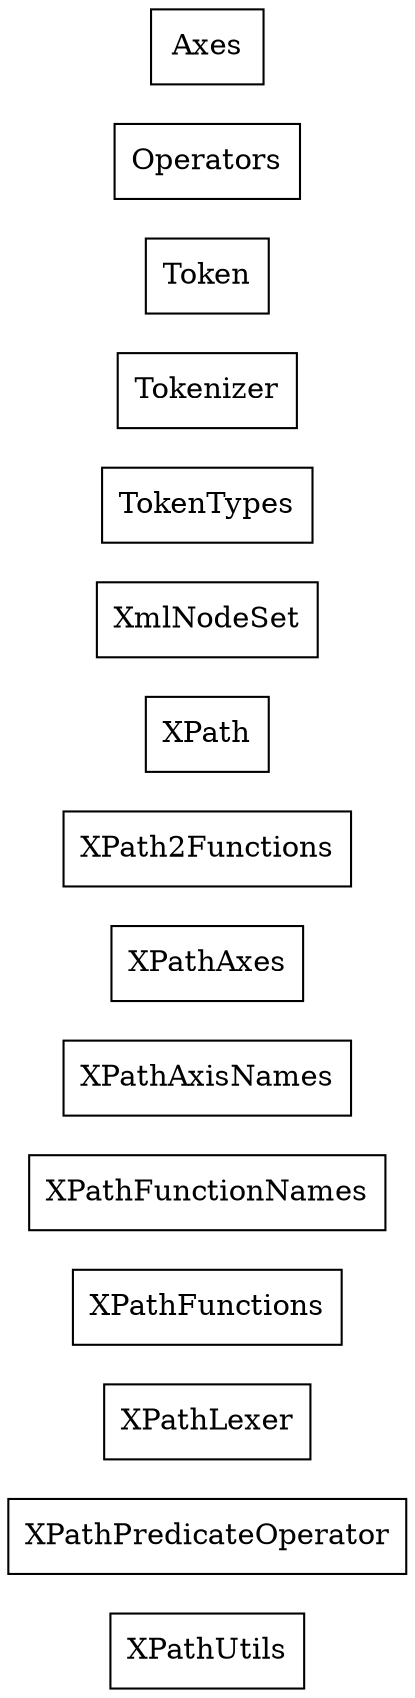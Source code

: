 strict digraph class_diagram {
  rankdir=LR;
  XPathUtils[
    label="XPathUtils",
    URL="XPathUtils.html",
    tooltip="com.xfactorstudio.xml.xpath.XPathUtils",
    shape="record"
  ];
  XPathPredicateOperator[
    label="XPathPredicateOperator",
    URL="XPathPredicateOperator.html",
    tooltip="com.xfactorstudio.xml.xpath.XPathPredicateOperator",
    shape="record"
  ];
  XPathLexer[
    label="XPathLexer",
    URL="XPathLexer.html",
    tooltip="com.xfactorstudio.xml.xpath.XPathLexer",
    shape="record"
  ];
  XPathFunctions[
    label="XPathFunctions",
    URL="XPathFunctions.html",
    tooltip="com.xfactorstudio.xml.xpath.XPathFunctions",
    shape="record"
  ];
  XPathFunctionNames[
    label="XPathFunctionNames",
    URL="XPathFunctionNames.html",
    tooltip="com.xfactorstudio.xml.xpath.XPathFunctionNames",
    shape="record"
  ];
  XPathAxisNames[
    label="XPathAxisNames",
    URL="XPathAxisNames.html",
    tooltip="com.xfactorstudio.xml.xpath.XPathAxisNames",
    shape="record"
  ];
  XPathAxes[
    label="XPathAxes",
    URL="XPathAxes.html",
    tooltip="com.xfactorstudio.xml.xpath.XPathAxes",
    shape="record"
  ];
  XPath2Functions[
    label="XPath2Functions",
    URL="XPath2Functions.html",
    tooltip="com.xfactorstudio.xml.xpath.XPath2Functions",
    shape="record"
  ];
  XPath[
    label="XPath",
    URL="XPath.html",
    tooltip="com.xfactorstudio.xml.xpath.XPath",
    shape="record"
  ];
  XmlNodeSet[
    label="XmlNodeSet",
    URL="XmlNodeSet.html",
    tooltip="com.xfactorstudio.xml.xpath.XmlNodeSet",
    shape="record"
  ];
  TokenTypes[
    label="TokenTypes",
    URL="TokenTypes.html",
    tooltip="com.xfactorstudio.xml.xpath.TokenTypes",
    shape="record"
  ];
  Tokenizer[
    label="Tokenizer",
    URL="Tokenizer.html",
    tooltip="com.xfactorstudio.xml.xpath.Tokenizer",
    shape="record"
  ];
  Token[
    label="Token",
    URL="Token.html",
    tooltip="com.xfactorstudio.xml.xpath.Token",
    shape="record"
  ];
  Operators[
    label="Operators",
    URL="Operators.html",
    tooltip="com.xfactorstudio.xml.xpath.Operators",
    shape="record"
  ];
  Axes[
    label="Axes",
    URL="Axes.html",
    tooltip="com.xfactorstudio.xml.xpath.Axes",
    shape="record"
  ];
}
